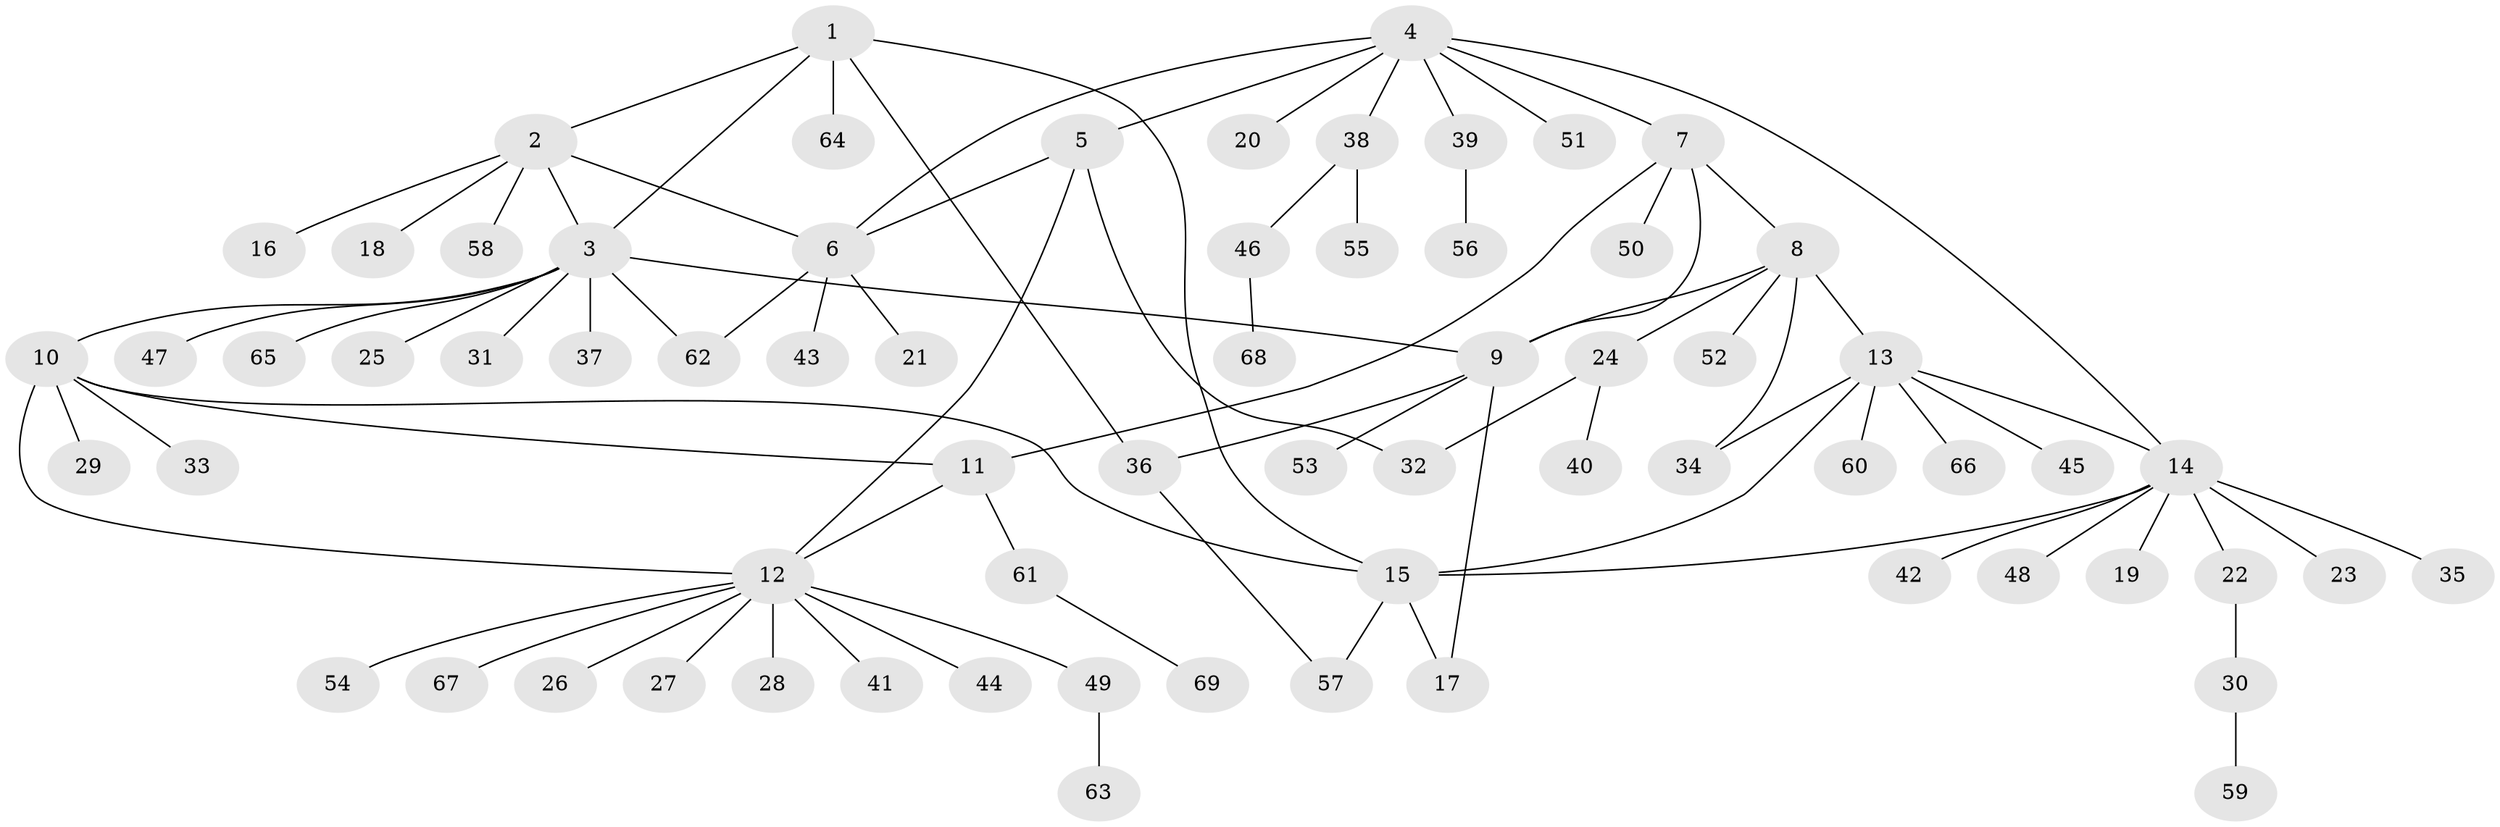 // Generated by graph-tools (version 1.1) at 2025/15/03/09/25 04:15:44]
// undirected, 69 vertices, 85 edges
graph export_dot {
graph [start="1"]
  node [color=gray90,style=filled];
  1;
  2;
  3;
  4;
  5;
  6;
  7;
  8;
  9;
  10;
  11;
  12;
  13;
  14;
  15;
  16;
  17;
  18;
  19;
  20;
  21;
  22;
  23;
  24;
  25;
  26;
  27;
  28;
  29;
  30;
  31;
  32;
  33;
  34;
  35;
  36;
  37;
  38;
  39;
  40;
  41;
  42;
  43;
  44;
  45;
  46;
  47;
  48;
  49;
  50;
  51;
  52;
  53;
  54;
  55;
  56;
  57;
  58;
  59;
  60;
  61;
  62;
  63;
  64;
  65;
  66;
  67;
  68;
  69;
  1 -- 2;
  1 -- 3;
  1 -- 15;
  1 -- 36;
  1 -- 64;
  2 -- 3;
  2 -- 6;
  2 -- 16;
  2 -- 18;
  2 -- 58;
  3 -- 9;
  3 -- 10;
  3 -- 25;
  3 -- 31;
  3 -- 37;
  3 -- 47;
  3 -- 62;
  3 -- 65;
  4 -- 5;
  4 -- 6;
  4 -- 7;
  4 -- 14;
  4 -- 20;
  4 -- 38;
  4 -- 39;
  4 -- 51;
  5 -- 6;
  5 -- 12;
  5 -- 32;
  6 -- 21;
  6 -- 43;
  6 -- 62;
  7 -- 8;
  7 -- 9;
  7 -- 11;
  7 -- 50;
  8 -- 9;
  8 -- 13;
  8 -- 24;
  8 -- 34;
  8 -- 52;
  9 -- 17;
  9 -- 36;
  9 -- 53;
  10 -- 11;
  10 -- 12;
  10 -- 15;
  10 -- 29;
  10 -- 33;
  11 -- 12;
  11 -- 61;
  12 -- 26;
  12 -- 27;
  12 -- 28;
  12 -- 41;
  12 -- 44;
  12 -- 49;
  12 -- 54;
  12 -- 67;
  13 -- 14;
  13 -- 15;
  13 -- 34;
  13 -- 45;
  13 -- 60;
  13 -- 66;
  14 -- 15;
  14 -- 19;
  14 -- 22;
  14 -- 23;
  14 -- 35;
  14 -- 42;
  14 -- 48;
  15 -- 17;
  15 -- 57;
  22 -- 30;
  24 -- 32;
  24 -- 40;
  30 -- 59;
  36 -- 57;
  38 -- 46;
  38 -- 55;
  39 -- 56;
  46 -- 68;
  49 -- 63;
  61 -- 69;
}

